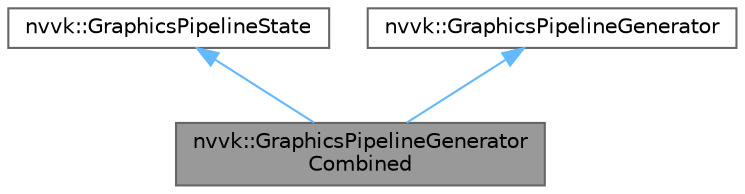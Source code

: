 digraph "nvvk::GraphicsPipelineGeneratorCombined"
{
 // LATEX_PDF_SIZE
  bgcolor="transparent";
  edge [fontname=Helvetica,fontsize=10,labelfontname=Helvetica,labelfontsize=10];
  node [fontname=Helvetica,fontsize=10,shape=box,height=0.2,width=0.4];
  Node1 [id="Node000001",label="nvvk::GraphicsPipelineGenerator\lCombined",height=0.2,width=0.4,color="gray40", fillcolor="grey60", style="filled", fontcolor="black",tooltip=" "];
  Node2 -> Node1 [id="edge1_Node000001_Node000002",dir="back",color="steelblue1",style="solid",tooltip=" "];
  Node2 [id="Node000002",label="nvvk::GraphicsPipelineState",height=0.2,width=0.4,color="gray40", fillcolor="white", style="filled",URL="$structnvvk_1_1_graphics_pipeline_state.html",tooltip=" "];
  Node3 -> Node1 [id="edge2_Node000001_Node000003",dir="back",color="steelblue1",style="solid",tooltip=" "];
  Node3 [id="Node000003",label="nvvk::GraphicsPipelineGenerator",height=0.2,width=0.4,color="gray40", fillcolor="white", style="filled",URL="$structnvvk_1_1_graphics_pipeline_generator.html",tooltip=" "];
}
